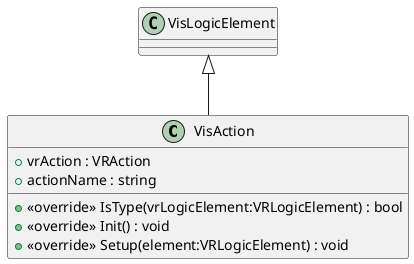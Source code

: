 @startuml
class VisAction {
    + vrAction : VRAction
    + actionName : string
    + <<override>> IsType(vrLogicElement:VRLogicElement) : bool
    + <<override>> Init() : void
    + <<override>> Setup(element:VRLogicElement) : void
}
VisLogicElement <|-- VisAction
@enduml
